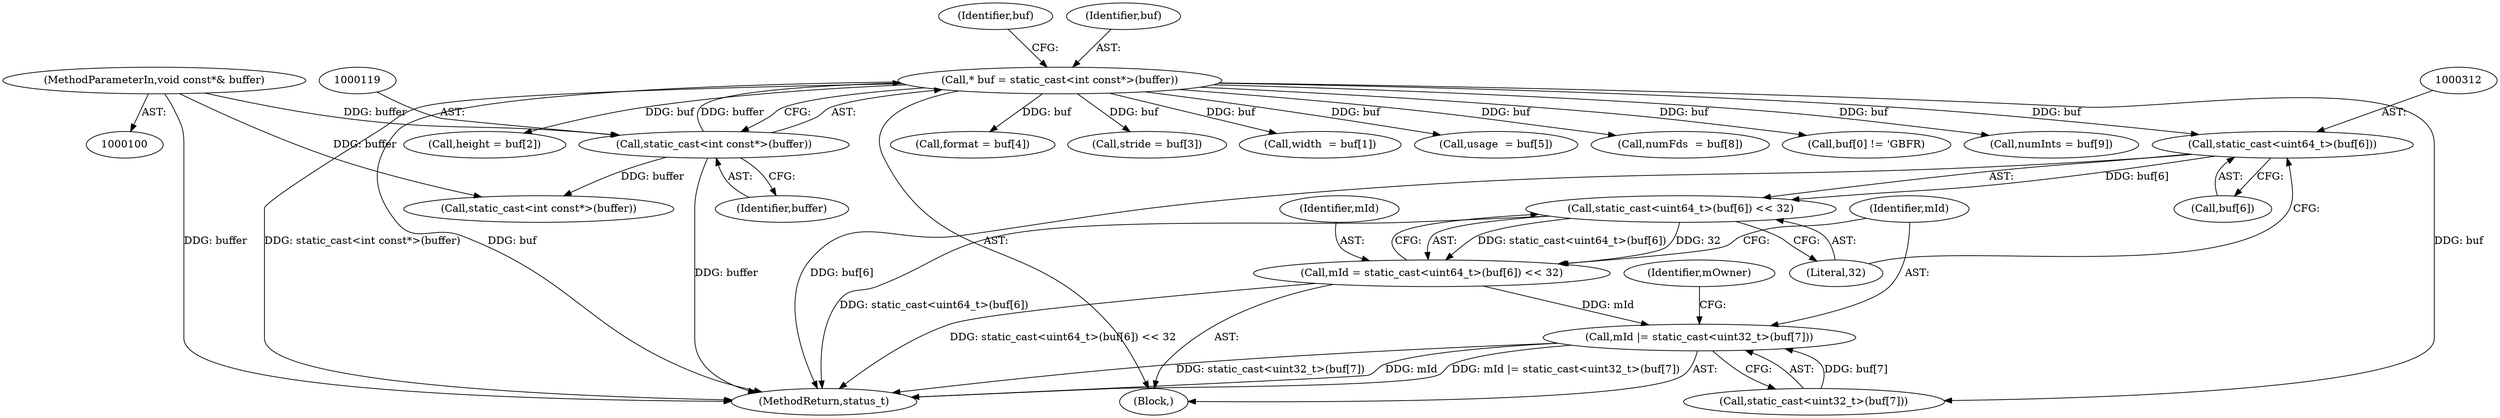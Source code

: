 digraph "0_Android_38803268570f90e97452cd9a30ac831661829091@array" {
"1000311" [label="(Call,static_cast<uint64_t>(buf[6]))"];
"1000116" [label="(Call,* buf = static_cast<int const*>(buffer))"];
"1000118" [label="(Call,static_cast<int const*>(buffer))"];
"1000101" [label="(MethodParameterIn,void const*& buffer)"];
"1000310" [label="(Call,static_cast<uint64_t>(buf[6]) << 32)"];
"1000308" [label="(Call,mId = static_cast<uint64_t>(buf[6]) << 32)"];
"1000317" [label="(Call,mId |= static_cast<uint32_t>(buf[7]))"];
"1000116" [label="(Call,* buf = static_cast<int const*>(buffer))"];
"1000310" [label="(Call,static_cast<uint64_t>(buf[6]) << 32)"];
"1000105" [label="(Block,)"];
"1000124" [label="(Identifier,buf)"];
"1000118" [label="(Call,static_cast<int const*>(buffer))"];
"1000218" [label="(Call,height = buf[2])"];
"1000228" [label="(Call,format = buf[4])"];
"1000223" [label="(Call,stride = buf[3])"];
"1000213" [label="(Call,width  = buf[1])"];
"1000233" [label="(Call,usage  = buf[5])"];
"1000318" [label="(Identifier,mId)"];
"1000311" [label="(Call,static_cast<uint64_t>(buf[6]))"];
"1000317" [label="(Call,mId |= static_cast<uint32_t>(buf[7]))"];
"1000319" [label="(Call,static_cast<uint32_t>(buf[7]))"];
"1000308" [label="(Call,mId = static_cast<uint64_t>(buf[6]) << 32)"];
"1000325" [label="(Identifier,mOwner)"];
"1000130" [label="(Call,numFds  = buf[8])"];
"1000309" [label="(Identifier,mId)"];
"1000380" [label="(MethodReturn,status_t)"];
"1000101" [label="(MethodParameterIn,void const*& buffer)"];
"1000117" [label="(Identifier,buf)"];
"1000122" [label="(Call,buf[0] != 'GBFR)"];
"1000365" [label="(Call,static_cast<int const*>(buffer))"];
"1000316" [label="(Literal,32)"];
"1000313" [label="(Call,buf[6])"];
"1000136" [label="(Call,numInts = buf[9])"];
"1000120" [label="(Identifier,buffer)"];
"1000311" -> "1000310"  [label="AST: "];
"1000311" -> "1000313"  [label="CFG: "];
"1000312" -> "1000311"  [label="AST: "];
"1000313" -> "1000311"  [label="AST: "];
"1000316" -> "1000311"  [label="CFG: "];
"1000311" -> "1000380"  [label="DDG: buf[6]"];
"1000311" -> "1000310"  [label="DDG: buf[6]"];
"1000116" -> "1000311"  [label="DDG: buf"];
"1000116" -> "1000105"  [label="AST: "];
"1000116" -> "1000118"  [label="CFG: "];
"1000117" -> "1000116"  [label="AST: "];
"1000118" -> "1000116"  [label="AST: "];
"1000124" -> "1000116"  [label="CFG: "];
"1000116" -> "1000380"  [label="DDG: buf"];
"1000116" -> "1000380"  [label="DDG: static_cast<int const*>(buffer)"];
"1000118" -> "1000116"  [label="DDG: buffer"];
"1000116" -> "1000122"  [label="DDG: buf"];
"1000116" -> "1000130"  [label="DDG: buf"];
"1000116" -> "1000136"  [label="DDG: buf"];
"1000116" -> "1000213"  [label="DDG: buf"];
"1000116" -> "1000218"  [label="DDG: buf"];
"1000116" -> "1000223"  [label="DDG: buf"];
"1000116" -> "1000228"  [label="DDG: buf"];
"1000116" -> "1000233"  [label="DDG: buf"];
"1000116" -> "1000319"  [label="DDG: buf"];
"1000118" -> "1000120"  [label="CFG: "];
"1000119" -> "1000118"  [label="AST: "];
"1000120" -> "1000118"  [label="AST: "];
"1000118" -> "1000380"  [label="DDG: buffer"];
"1000101" -> "1000118"  [label="DDG: buffer"];
"1000118" -> "1000365"  [label="DDG: buffer"];
"1000101" -> "1000100"  [label="AST: "];
"1000101" -> "1000380"  [label="DDG: buffer"];
"1000101" -> "1000365"  [label="DDG: buffer"];
"1000310" -> "1000308"  [label="AST: "];
"1000310" -> "1000316"  [label="CFG: "];
"1000316" -> "1000310"  [label="AST: "];
"1000308" -> "1000310"  [label="CFG: "];
"1000310" -> "1000380"  [label="DDG: static_cast<uint64_t>(buf[6])"];
"1000310" -> "1000308"  [label="DDG: static_cast<uint64_t>(buf[6])"];
"1000310" -> "1000308"  [label="DDG: 32"];
"1000308" -> "1000105"  [label="AST: "];
"1000309" -> "1000308"  [label="AST: "];
"1000318" -> "1000308"  [label="CFG: "];
"1000308" -> "1000380"  [label="DDG: static_cast<uint64_t>(buf[6]) << 32"];
"1000308" -> "1000317"  [label="DDG: mId"];
"1000317" -> "1000105"  [label="AST: "];
"1000317" -> "1000319"  [label="CFG: "];
"1000318" -> "1000317"  [label="AST: "];
"1000319" -> "1000317"  [label="AST: "];
"1000325" -> "1000317"  [label="CFG: "];
"1000317" -> "1000380"  [label="DDG: mId"];
"1000317" -> "1000380"  [label="DDG: static_cast<uint32_t>(buf[7])"];
"1000317" -> "1000380"  [label="DDG: mId |= static_cast<uint32_t>(buf[7])"];
"1000319" -> "1000317"  [label="DDG: buf[7]"];
}
